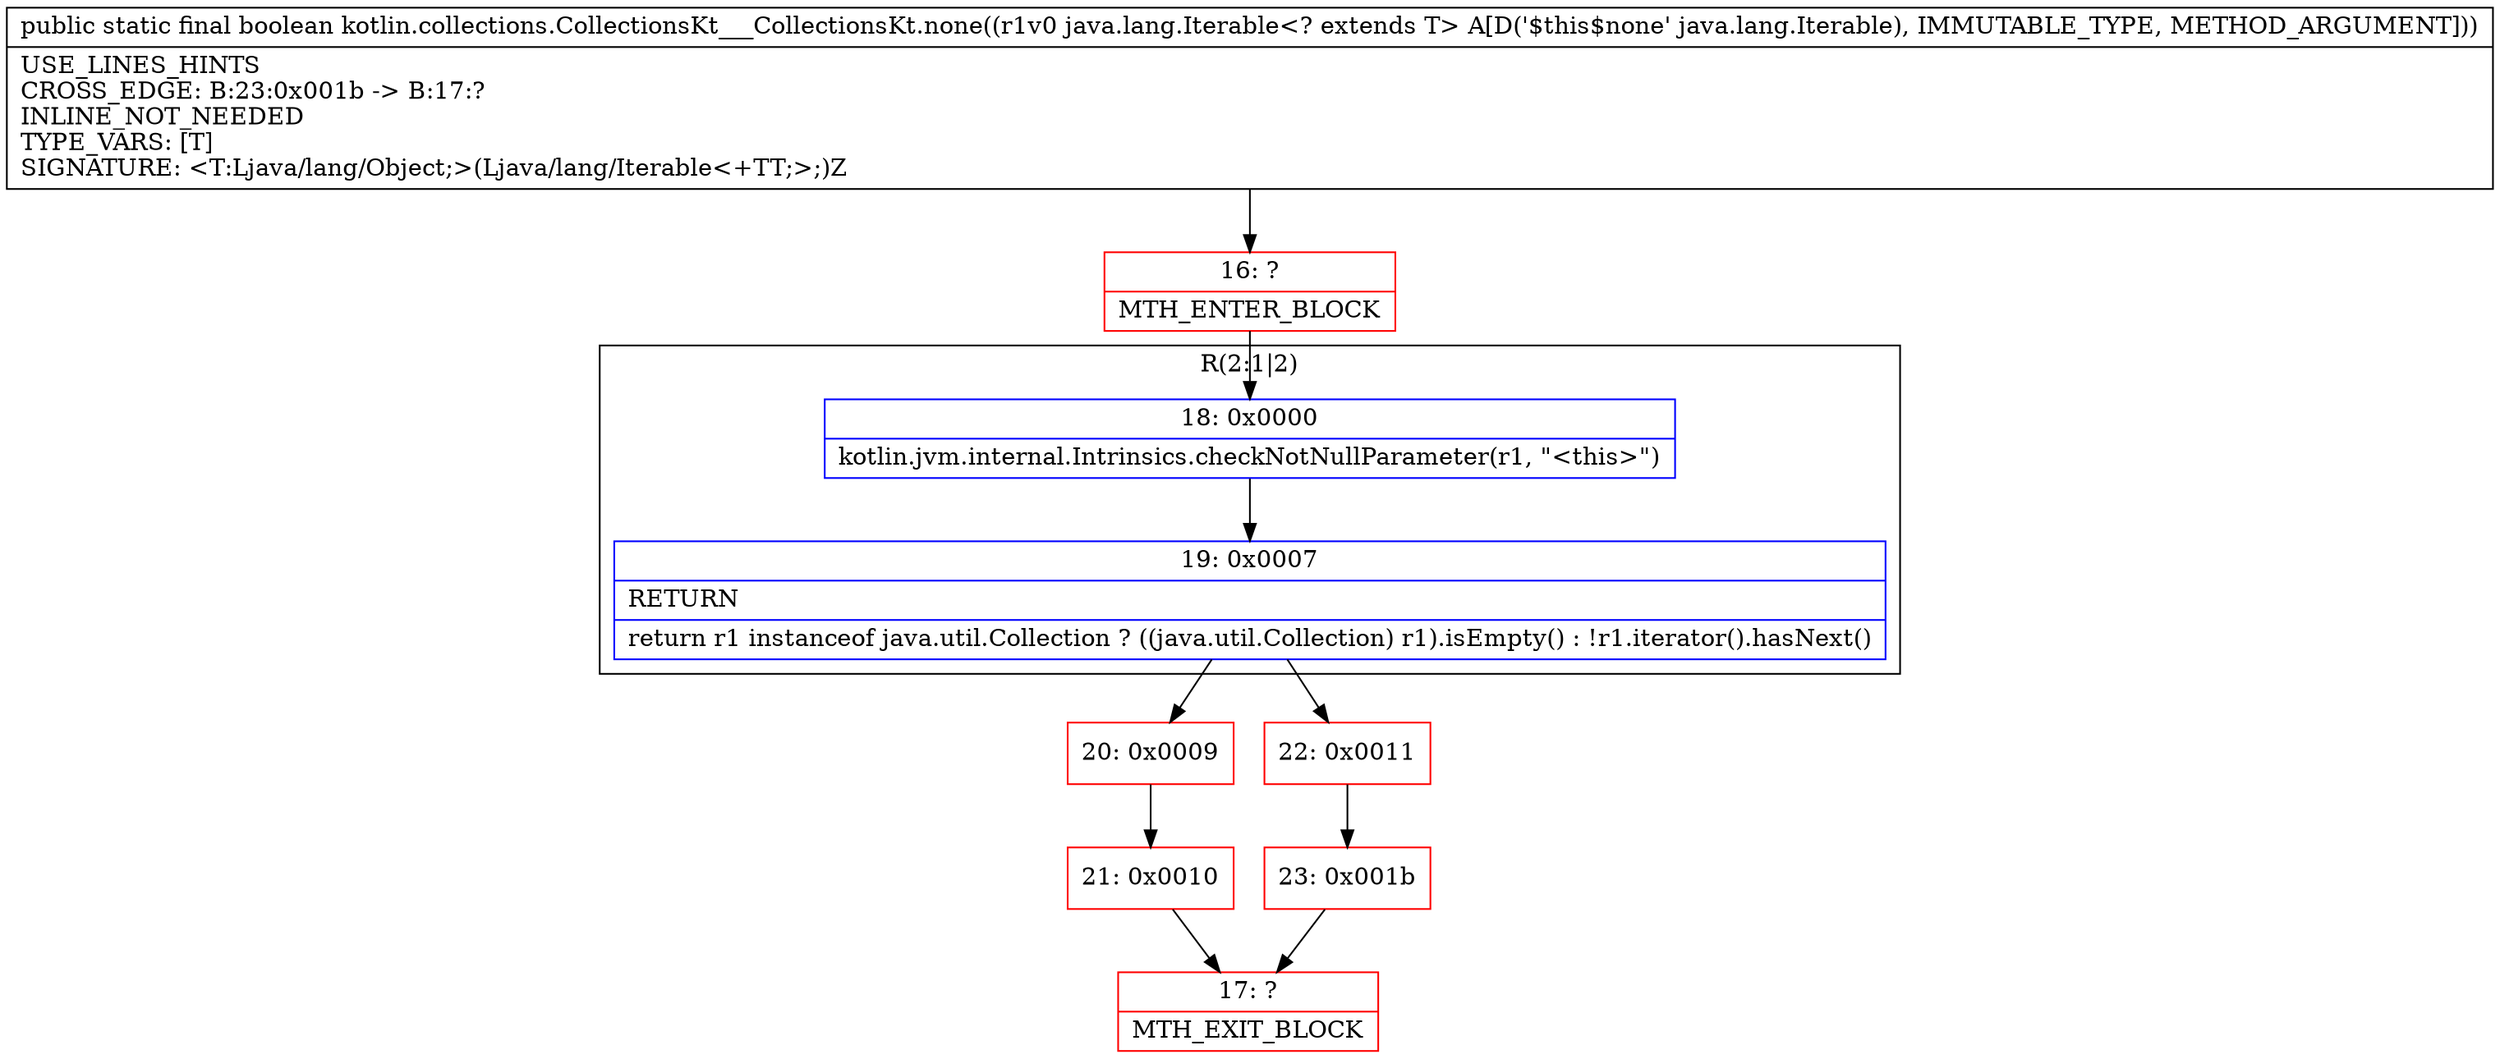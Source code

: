 digraph "CFG forkotlin.collections.CollectionsKt___CollectionsKt.none(Ljava\/lang\/Iterable;)Z" {
subgraph cluster_Region_457838657 {
label = "R(2:1|2)";
node [shape=record,color=blue];
Node_18 [shape=record,label="{18\:\ 0x0000|kotlin.jvm.internal.Intrinsics.checkNotNullParameter(r1, \"\<this\>\")\l}"];
Node_19 [shape=record,label="{19\:\ 0x0007|RETURN\l|return r1 instanceof java.util.Collection ? ((java.util.Collection) r1).isEmpty() : !r1.iterator().hasNext()\l}"];
}
Node_16 [shape=record,color=red,label="{16\:\ ?|MTH_ENTER_BLOCK\l}"];
Node_20 [shape=record,color=red,label="{20\:\ 0x0009}"];
Node_21 [shape=record,color=red,label="{21\:\ 0x0010}"];
Node_17 [shape=record,color=red,label="{17\:\ ?|MTH_EXIT_BLOCK\l}"];
Node_22 [shape=record,color=red,label="{22\:\ 0x0011}"];
Node_23 [shape=record,color=red,label="{23\:\ 0x001b}"];
MethodNode[shape=record,label="{public static final boolean kotlin.collections.CollectionsKt___CollectionsKt.none((r1v0 java.lang.Iterable\<? extends T\> A[D('$this$none' java.lang.Iterable), IMMUTABLE_TYPE, METHOD_ARGUMENT]))  | USE_LINES_HINTS\lCROSS_EDGE: B:23:0x001b \-\> B:17:?\lINLINE_NOT_NEEDED\lTYPE_VARS: [T]\lSIGNATURE: \<T:Ljava\/lang\/Object;\>(Ljava\/lang\/Iterable\<+TT;\>;)Z\l}"];
MethodNode -> Node_16;Node_18 -> Node_19;
Node_19 -> Node_20;
Node_19 -> Node_22;
Node_16 -> Node_18;
Node_20 -> Node_21;
Node_21 -> Node_17;
Node_22 -> Node_23;
Node_23 -> Node_17;
}

